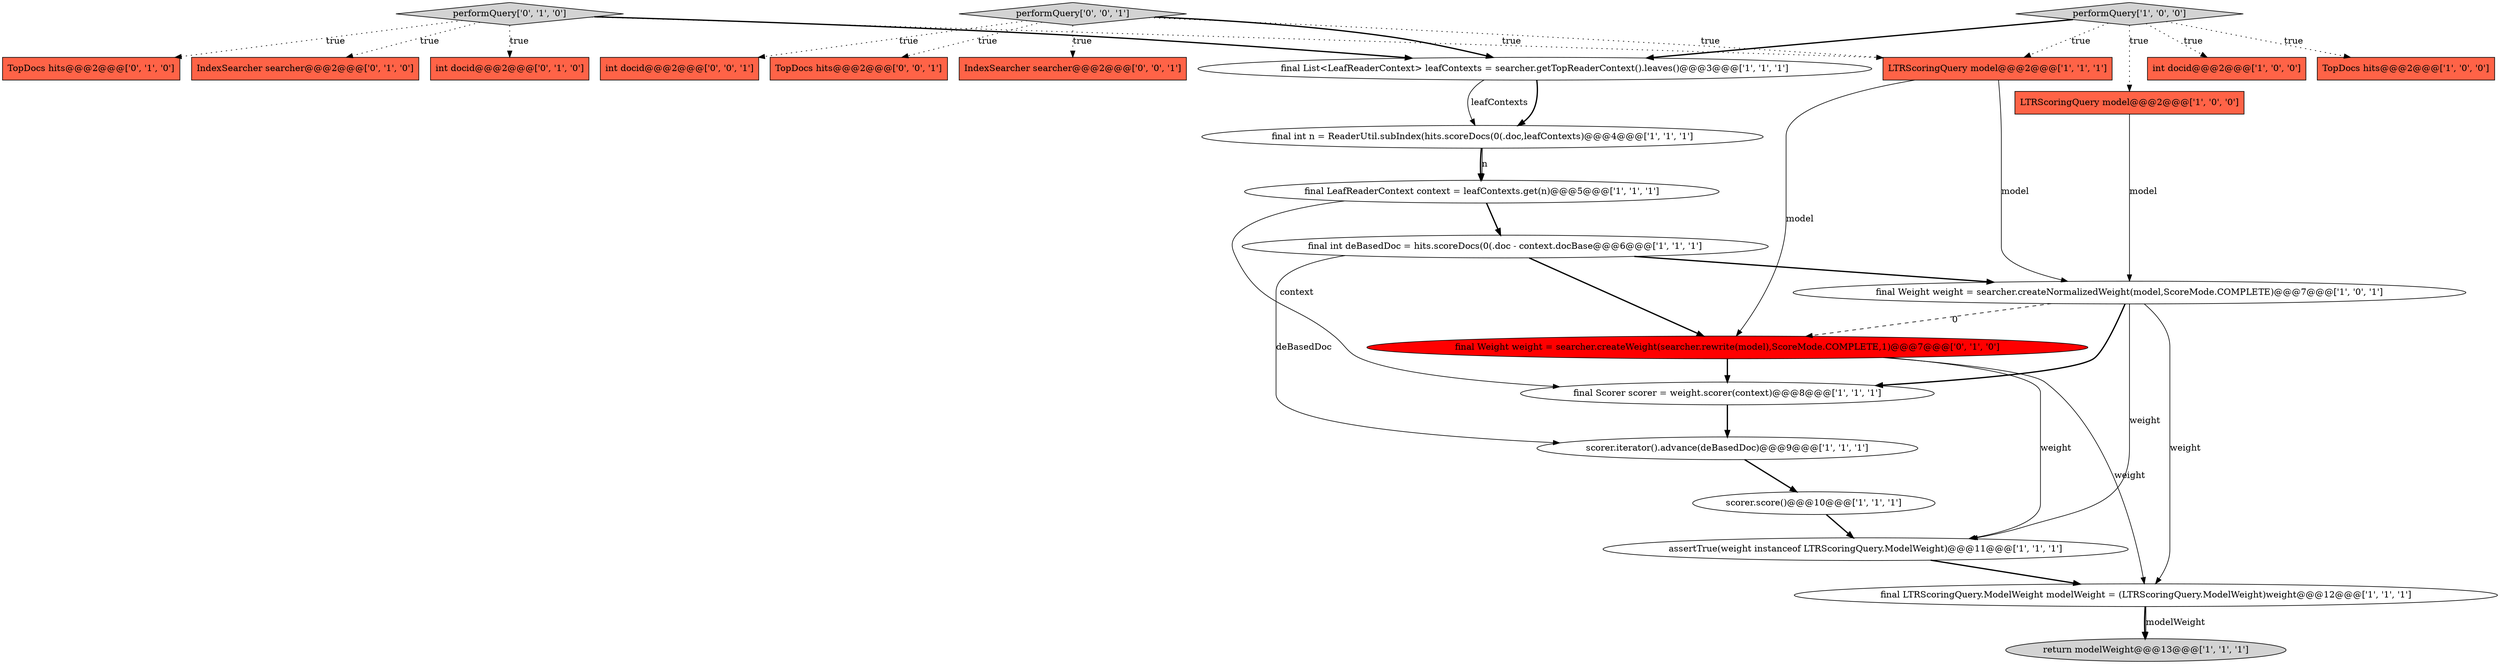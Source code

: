 digraph {
17 [style = filled, label = "TopDocs hits@@@2@@@['0', '1', '0']", fillcolor = tomato, shape = box image = "AAA0AAABBB2BBB"];
21 [style = filled, label = "int docid@@@2@@@['0', '0', '1']", fillcolor = tomato, shape = box image = "AAA0AAABBB3BBB"];
10 [style = filled, label = "final LTRScoringQuery.ModelWeight modelWeight = (LTRScoringQuery.ModelWeight)weight@@@12@@@['1', '1', '1']", fillcolor = white, shape = ellipse image = "AAA0AAABBB1BBB"];
8 [style = filled, label = "final int n = ReaderUtil.subIndex(hits.scoreDocs(0(.doc,leafContexts)@@@4@@@['1', '1', '1']", fillcolor = white, shape = ellipse image = "AAA0AAABBB1BBB"];
24 [style = filled, label = "TopDocs hits@@@2@@@['0', '0', '1']", fillcolor = tomato, shape = box image = "AAA0AAABBB3BBB"];
4 [style = filled, label = "LTRScoringQuery model@@@2@@@['1', '1', '1']", fillcolor = tomato, shape = box image = "AAA0AAABBB1BBB"];
18 [style = filled, label = "IndexSearcher searcher@@@2@@@['0', '1', '0']", fillcolor = tomato, shape = box image = "AAA0AAABBB2BBB"];
20 [style = filled, label = "performQuery['0', '1', '0']", fillcolor = lightgray, shape = diamond image = "AAA0AAABBB2BBB"];
13 [style = filled, label = "final Scorer scorer = weight.scorer(context)@@@8@@@['1', '1', '1']", fillcolor = white, shape = ellipse image = "AAA0AAABBB1BBB"];
5 [style = filled, label = "final List<LeafReaderContext> leafContexts = searcher.getTopReaderContext().leaves()@@@3@@@['1', '1', '1']", fillcolor = white, shape = ellipse image = "AAA0AAABBB1BBB"];
1 [style = filled, label = "int docid@@@2@@@['1', '0', '0']", fillcolor = tomato, shape = box image = "AAA0AAABBB1BBB"];
2 [style = filled, label = "LTRScoringQuery model@@@2@@@['1', '0', '0']", fillcolor = tomato, shape = box image = "AAA0AAABBB1BBB"];
7 [style = filled, label = "scorer.iterator().advance(deBasedDoc)@@@9@@@['1', '1', '1']", fillcolor = white, shape = ellipse image = "AAA0AAABBB1BBB"];
19 [style = filled, label = "final Weight weight = searcher.createWeight(searcher.rewrite(model),ScoreMode.COMPLETE,1)@@@7@@@['0', '1', '0']", fillcolor = red, shape = ellipse image = "AAA1AAABBB2BBB"];
0 [style = filled, label = "TopDocs hits@@@2@@@['1', '0', '0']", fillcolor = tomato, shape = box image = "AAA0AAABBB1BBB"];
14 [style = filled, label = "return modelWeight@@@13@@@['1', '1', '1']", fillcolor = lightgray, shape = ellipse image = "AAA0AAABBB1BBB"];
23 [style = filled, label = "performQuery['0', '0', '1']", fillcolor = lightgray, shape = diamond image = "AAA0AAABBB3BBB"];
22 [style = filled, label = "IndexSearcher searcher@@@2@@@['0', '0', '1']", fillcolor = tomato, shape = box image = "AAA0AAABBB3BBB"];
3 [style = filled, label = "performQuery['1', '0', '0']", fillcolor = lightgray, shape = diamond image = "AAA0AAABBB1BBB"];
15 [style = filled, label = "final LeafReaderContext context = leafContexts.get(n)@@@5@@@['1', '1', '1']", fillcolor = white, shape = ellipse image = "AAA0AAABBB1BBB"];
16 [style = filled, label = "int docid@@@2@@@['0', '1', '0']", fillcolor = tomato, shape = box image = "AAA0AAABBB2BBB"];
6 [style = filled, label = "final Weight weight = searcher.createNormalizedWeight(model,ScoreMode.COMPLETE)@@@7@@@['1', '0', '1']", fillcolor = white, shape = ellipse image = "AAA0AAABBB1BBB"];
12 [style = filled, label = "assertTrue(weight instanceof LTRScoringQuery.ModelWeight)@@@11@@@['1', '1', '1']", fillcolor = white, shape = ellipse image = "AAA0AAABBB1BBB"];
11 [style = filled, label = "final int deBasedDoc = hits.scoreDocs(0(.doc - context.docBase@@@6@@@['1', '1', '1']", fillcolor = white, shape = ellipse image = "AAA0AAABBB1BBB"];
9 [style = filled, label = "scorer.score()@@@10@@@['1', '1', '1']", fillcolor = white, shape = ellipse image = "AAA0AAABBB1BBB"];
5->8 [style = bold, label=""];
8->15 [style = solid, label="n"];
8->15 [style = bold, label=""];
23->5 [style = bold, label=""];
23->22 [style = dotted, label="true"];
10->14 [style = bold, label=""];
20->17 [style = dotted, label="true"];
4->19 [style = solid, label="model"];
11->6 [style = bold, label=""];
23->21 [style = dotted, label="true"];
19->10 [style = solid, label="weight"];
3->4 [style = dotted, label="true"];
6->12 [style = solid, label="weight"];
11->19 [style = bold, label=""];
20->16 [style = dotted, label="true"];
6->10 [style = solid, label="weight"];
19->12 [style = solid, label="weight"];
20->5 [style = bold, label=""];
4->6 [style = solid, label="model"];
7->9 [style = bold, label=""];
3->5 [style = bold, label=""];
12->10 [style = bold, label=""];
23->4 [style = dotted, label="true"];
2->6 [style = solid, label="model"];
15->11 [style = bold, label=""];
19->13 [style = bold, label=""];
15->13 [style = solid, label="context"];
13->7 [style = bold, label=""];
20->4 [style = dotted, label="true"];
6->13 [style = bold, label=""];
6->19 [style = dashed, label="0"];
3->0 [style = dotted, label="true"];
20->18 [style = dotted, label="true"];
5->8 [style = solid, label="leafContexts"];
10->14 [style = solid, label="modelWeight"];
9->12 [style = bold, label=""];
3->1 [style = dotted, label="true"];
23->24 [style = dotted, label="true"];
11->7 [style = solid, label="deBasedDoc"];
3->2 [style = dotted, label="true"];
}
